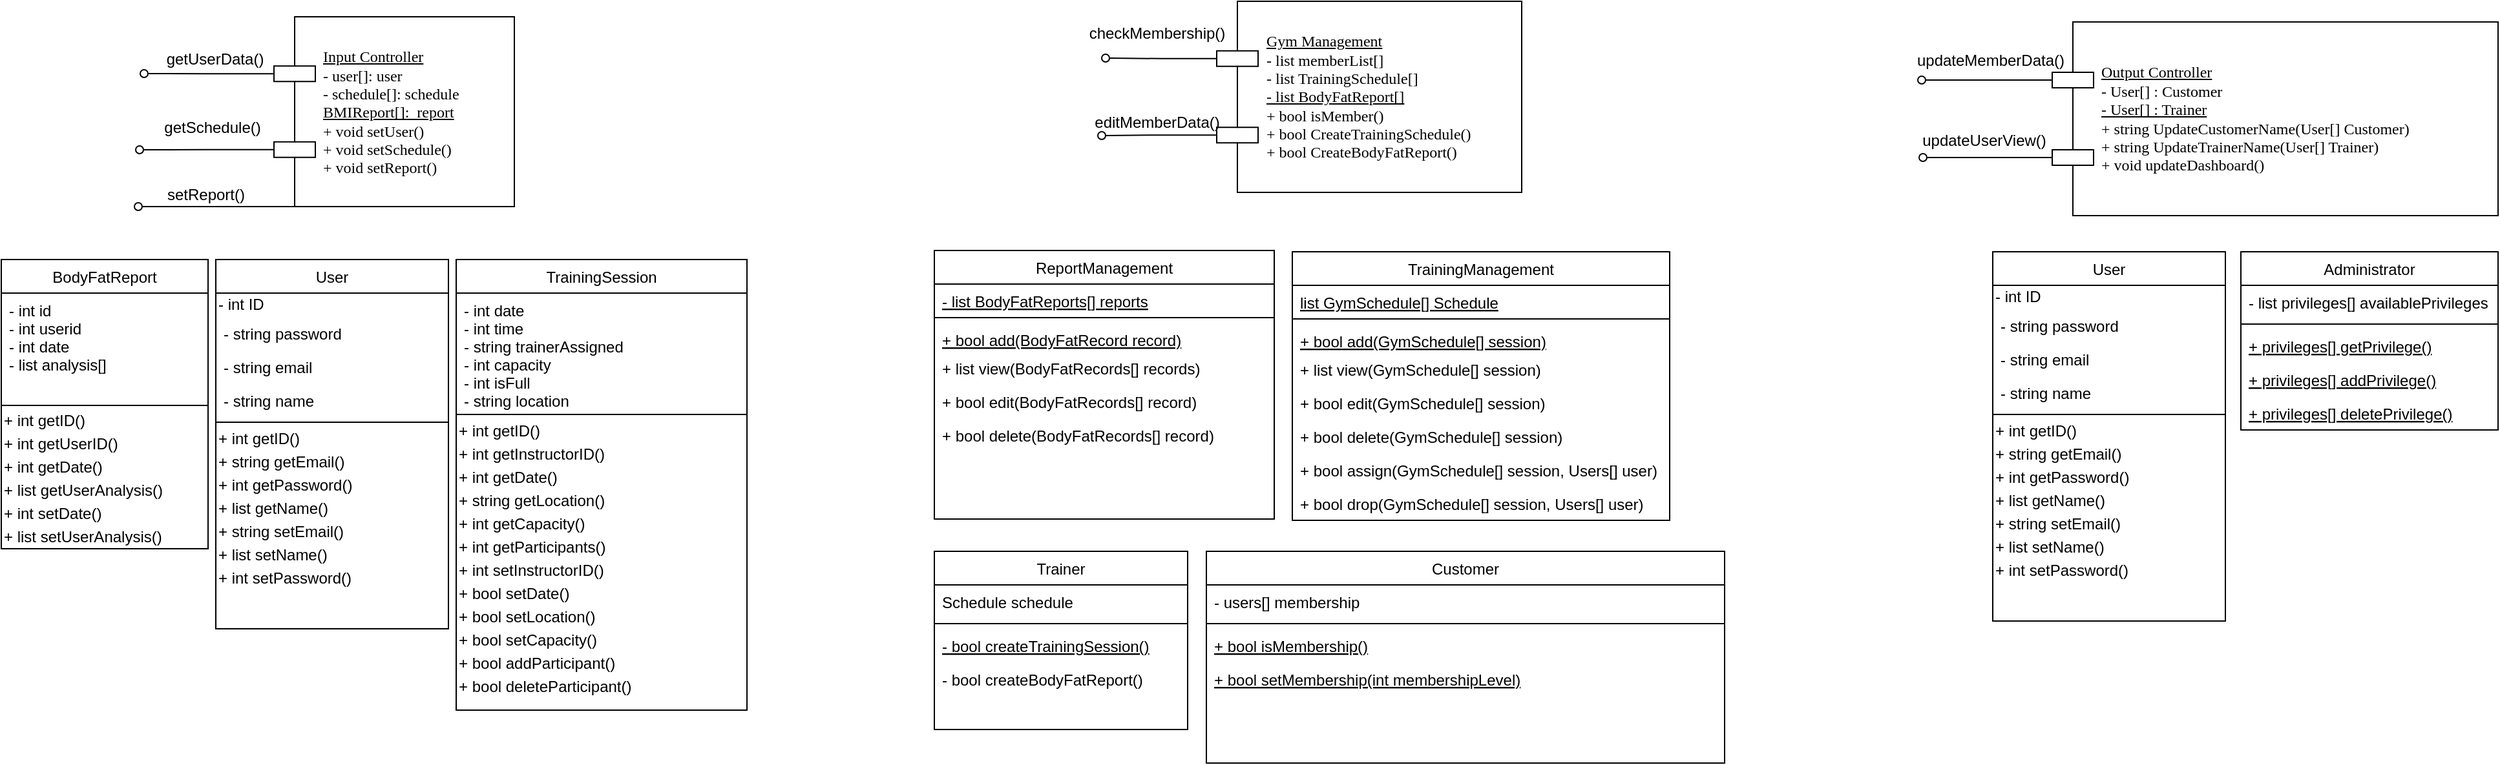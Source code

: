<mxfile version="13.0.2" type="google"><diagram name="Page-1" id="5f0bae14-7c28-e335-631c-24af17079c00"><mxGraphModel dx="935" dy="663" grid="0" gridSize="10" guides="1" tooltips="1" connect="1" arrows="1" fold="1" page="0" pageScale="1" pageWidth="1100" pageHeight="850" background="#ffffff" math="0" shadow="0"><root><mxCell id="0"/><mxCell id="1" parent="0"/><mxCell id="hom1NopWkHJMXUu4XZFI-4" style="edgeStyle=orthogonalEdgeStyle;rounded=0;orthogonalLoop=1;jettySize=auto;html=1;exitX=0;exitY=0.3;exitDx=0;exitDy=0;endArrow=oval;endFill=0;" parent="1" source="39150e848f15840c-5" edge="1"><mxGeometry relative="1" as="geometry"><mxPoint x="124.5" y="188" as="targetPoint"/></mxGeometry></mxCell><mxCell id="hom1NopWkHJMXUu4XZFI-5" style="edgeStyle=orthogonalEdgeStyle;rounded=0;orthogonalLoop=1;jettySize=auto;html=1;exitX=0;exitY=0.7;exitDx=0;exitDy=0;endArrow=oval;endFill=0;" parent="1" source="39150e848f15840c-5" edge="1"><mxGeometry relative="1" as="geometry"><mxPoint x="121" y="247" as="targetPoint"/></mxGeometry></mxCell><mxCell id="39150e848f15840c-5" value="&lt;u&gt;Input Controller&lt;/u&gt;&lt;br&gt;- user[]: user&lt;br&gt;- schedule[]: schedule&lt;br&gt;&lt;u&gt;BMIReport[]:&amp;nbsp; report&lt;/u&gt;&lt;br&gt;+ void setUser()&lt;br&gt;+ void setSchedule()&lt;br&gt;+ void setReport()" style="shape=component;align=left;spacingLeft=36;rounded=0;shadow=0;comic=0;labelBackgroundColor=none;strokeWidth=1;fontFamily=Verdana;fontSize=12;html=1;" parent="1" vertex="1"><mxGeometry x="225" y="144" width="186" height="147" as="geometry"/></mxCell><mxCell id="hom1NopWkHJMXUu4XZFI-11" style="edgeStyle=orthogonalEdgeStyle;rounded=0;orthogonalLoop=1;jettySize=auto;html=1;exitX=0;exitY=0.3;exitDx=0;exitDy=0;endArrow=oval;endFill=0;" parent="1" source="39150e848f15840c-7" edge="1"><mxGeometry relative="1" as="geometry"><mxPoint x="1500" y="193" as="targetPoint"/></mxGeometry></mxCell><mxCell id="hom1NopWkHJMXUu4XZFI-12" style="edgeStyle=orthogonalEdgeStyle;rounded=0;orthogonalLoop=1;jettySize=auto;html=1;exitX=0;exitY=0.7;exitDx=0;exitDy=0;endArrow=oval;endFill=0;" parent="1" source="39150e848f15840c-7" edge="1"><mxGeometry relative="1" as="geometry"><mxPoint x="1501" y="253" as="targetPoint"/></mxGeometry></mxCell><mxCell id="39150e848f15840c-7" value="&lt;u&gt;Output Controller&lt;/u&gt;&lt;br&gt;- User[] : Customer&lt;br&gt;&lt;u&gt;- User[] : Trainer&lt;/u&gt;&lt;br&gt;+ string UpdateCustomerName(User[] Customer)&lt;br&gt;+ string UpdateTrainerName(User[] Trainer)&lt;br&gt;+ void updateDashboard()" style="shape=component;align=left;spacingLeft=36;rounded=0;shadow=0;comic=0;labelBackgroundColor=none;strokeWidth=1;fontFamily=Verdana;fontSize=12;html=1;" parent="1" vertex="1"><mxGeometry x="1601" y="148" width="345" height="150" as="geometry"/></mxCell><mxCell id="hom1NopWkHJMXUu4XZFI-9" style="edgeStyle=orthogonalEdgeStyle;rounded=0;orthogonalLoop=1;jettySize=auto;html=1;exitX=0;exitY=0.3;exitDx=0;exitDy=0;endArrow=oval;endFill=0;" parent="1" source="qUZeSqJ_P6w_OXZJuegw-2" edge="1"><mxGeometry relative="1" as="geometry"><mxPoint x="868.5" y="176" as="targetPoint"/></mxGeometry></mxCell><mxCell id="hom1NopWkHJMXUu4XZFI-10" style="edgeStyle=orthogonalEdgeStyle;rounded=0;orthogonalLoop=1;jettySize=auto;html=1;exitX=0;exitY=0.7;exitDx=0;exitDy=0;endArrow=oval;endFill=0;" parent="1" source="qUZeSqJ_P6w_OXZJuegw-2" edge="1"><mxGeometry relative="1" as="geometry"><mxPoint x="865.5" y="236" as="targetPoint"/></mxGeometry></mxCell><mxCell id="qUZeSqJ_P6w_OXZJuegw-2" value="&lt;u&gt;Gym Management&lt;/u&gt;&lt;br&gt;- list memberList[]&lt;br&gt;- list TrainingSchedule[]&lt;br&gt;&lt;u&gt;- list BodyFatReport[]&lt;/u&gt;&lt;br&gt;+ bool isMember()&lt;br&gt;+ bool CreateTrainingSchedule()&lt;br&gt;+ bool CreateBodyFatReport()" style="shape=component;align=left;spacingLeft=36;rounded=0;shadow=0;comic=0;labelBackgroundColor=none;strokeWidth=1;fontFamily=Verdana;fontSize=12;html=1;" parent="1" vertex="1"><mxGeometry x="954.5" y="132" width="236" height="148" as="geometry"/></mxCell><mxCell id="hom1NopWkHJMXUu4XZFI-6" value="getUserData()" style="text;html=1;align=center;verticalAlign=middle;resizable=0;points=[];autosize=1;" parent="1" vertex="1"><mxGeometry x="136" y="168" width="86" height="18" as="geometry"/></mxCell><mxCell id="hom1NopWkHJMXUu4XZFI-7" value="getSchedule()" style="text;html=1;align=center;verticalAlign=middle;resizable=0;points=[];autosize=1;" parent="1" vertex="1"><mxGeometry x="134" y="221" width="85" height="18" as="geometry"/></mxCell><mxCell id="hom1NopWkHJMXUu4XZFI-14" value="checkMembership()" style="text;html=1;align=center;verticalAlign=middle;resizable=0;points=[];autosize=1;" parent="1" vertex="1"><mxGeometry x="850" y="148" width="116" height="18" as="geometry"/></mxCell><mxCell id="hom1NopWkHJMXUu4XZFI-15" value="editMemberData()" style="text;html=1;align=center;verticalAlign=middle;resizable=0;points=[];autosize=1;" parent="1" vertex="1"><mxGeometry x="854.5" y="217" width="107" height="18" as="geometry"/></mxCell><mxCell id="hom1NopWkHJMXUu4XZFI-16" value="updateMemberData()" style="text;html=1;align=center;verticalAlign=middle;resizable=0;points=[];autosize=1;" parent="1" vertex="1"><mxGeometry x="1491" y="169" width="124" height="18" as="geometry"/></mxCell><mxCell id="hom1NopWkHJMXUu4XZFI-17" value="updateUserView()" style="text;html=1;align=center;verticalAlign=middle;resizable=0;points=[];autosize=1;" parent="1" vertex="1"><mxGeometry x="1495" y="231" width="106" height="18" as="geometry"/></mxCell><mxCell id="UURsJdIUkXE1vnQPQkLG-1" style="edgeStyle=orthogonalEdgeStyle;rounded=0;orthogonalLoop=1;jettySize=auto;html=1;exitX=0;exitY=0.7;exitDx=0;exitDy=0;endArrow=oval;endFill=0;" edge="1" parent="1"><mxGeometry relative="1" as="geometry"><mxPoint x="120" y="291" as="targetPoint"/><mxPoint x="244" y="291.0" as="sourcePoint"/><Array as="points"><mxPoint x="166" y="291.1"/><mxPoint x="166" y="291.1"/></Array></mxGeometry></mxCell><mxCell id="UURsJdIUkXE1vnQPQkLG-2" value="setReport()" style="text;html=1;align=center;verticalAlign=middle;resizable=0;points=[];autosize=1;" vertex="1" parent="1"><mxGeometry x="137" y="273" width="70" height="18" as="geometry"/></mxCell><mxCell id="UURsJdIUkXE1vnQPQkLG-3" value="BodyFatReport" style="swimlane;fontStyle=0;align=center;verticalAlign=top;childLayout=stackLayout;horizontal=1;startSize=26;horizontalStack=0;resizeParent=1;resizeLast=0;collapsible=1;marginBottom=0;rounded=0;shadow=0;strokeWidth=1;" vertex="1" parent="1"><mxGeometry x="14" y="332" width="160" height="224" as="geometry"><mxRectangle x="130" y="380" width="160" height="26" as="alternateBounds"/></mxGeometry></mxCell><mxCell id="UURsJdIUkXE1vnQPQkLG-4" value="- int id&#10;- int userid&#10;- int date&#10;- list analysis[]" style="text;align=left;verticalAlign=top;spacingLeft=4;spacingRight=4;overflow=hidden;rotatable=0;points=[[0,0.5],[1,0.5]];portConstraint=eastwest;" vertex="1" parent="UURsJdIUkXE1vnQPQkLG-3"><mxGeometry y="26" width="160" height="84" as="geometry"/></mxCell><mxCell id="UURsJdIUkXE1vnQPQkLG-5" value="" style="line;strokeWidth=1;fillColor=none;align=left;verticalAlign=middle;spacingTop=-1;spacingLeft=3;spacingRight=3;rotatable=0;labelPosition=right;points=[];portConstraint=eastwest;" vertex="1" parent="UURsJdIUkXE1vnQPQkLG-3"><mxGeometry y="110" width="160" height="6" as="geometry"/></mxCell><mxCell id="UURsJdIUkXE1vnQPQkLG-6" value="+ int getID()" style="text;html=1;align=left;verticalAlign=middle;resizable=0;points=[];autosize=1;" vertex="1" parent="UURsJdIUkXE1vnQPQkLG-3"><mxGeometry y="116" width="160" height="18" as="geometry"/></mxCell><mxCell id="UURsJdIUkXE1vnQPQkLG-7" value="+ int getUserID()" style="text;html=1;align=left;verticalAlign=middle;resizable=0;points=[];autosize=1;" vertex="1" parent="UURsJdIUkXE1vnQPQkLG-3"><mxGeometry y="134" width="160" height="18" as="geometry"/></mxCell><mxCell id="UURsJdIUkXE1vnQPQkLG-8" value="+ int getDate()" style="text;html=1;align=left;verticalAlign=middle;resizable=0;points=[];autosize=1;" vertex="1" parent="UURsJdIUkXE1vnQPQkLG-3"><mxGeometry y="152" width="160" height="18" as="geometry"/></mxCell><mxCell id="UURsJdIUkXE1vnQPQkLG-9" value="+ list getUserAnalysis()" style="text;html=1;align=left;verticalAlign=middle;resizable=0;points=[];autosize=1;" vertex="1" parent="UURsJdIUkXE1vnQPQkLG-3"><mxGeometry y="170" width="160" height="18" as="geometry"/></mxCell><mxCell id="UURsJdIUkXE1vnQPQkLG-10" value="+ int setDate()" style="text;html=1;align=left;verticalAlign=middle;resizable=0;points=[];autosize=1;" vertex="1" parent="UURsJdIUkXE1vnQPQkLG-3"><mxGeometry y="188" width="160" height="18" as="geometry"/></mxCell><mxCell id="UURsJdIUkXE1vnQPQkLG-11" value="+ list setUserAnalysis()" style="text;html=1;align=left;verticalAlign=middle;resizable=0;points=[];autosize=1;" vertex="1" parent="UURsJdIUkXE1vnQPQkLG-3"><mxGeometry y="206" width="160" height="18" as="geometry"/></mxCell><mxCell id="UURsJdIUkXE1vnQPQkLG-12" value="User" style="swimlane;fontStyle=0;align=center;verticalAlign=top;childLayout=stackLayout;horizontal=1;startSize=26;horizontalStack=0;resizeParent=1;resizeLast=0;collapsible=1;marginBottom=0;rounded=0;shadow=0;strokeWidth=1;" vertex="1" parent="1"><mxGeometry x="180" y="332" width="180" height="286" as="geometry"><mxRectangle x="130" y="380" width="160" height="26" as="alternateBounds"/></mxGeometry></mxCell><mxCell id="UURsJdIUkXE1vnQPQkLG-13" value="- int ID" style="text;html=1;align=left;verticalAlign=middle;resizable=0;points=[];autosize=1;" vertex="1" parent="UURsJdIUkXE1vnQPQkLG-12"><mxGeometry y="26" width="180" height="18" as="geometry"/></mxCell><mxCell id="UURsJdIUkXE1vnQPQkLG-14" value="- string password" style="text;align=left;verticalAlign=top;spacingLeft=4;spacingRight=4;overflow=hidden;rotatable=0;points=[[0,0.5],[1,0.5]];portConstraint=eastwest;" vertex="1" parent="UURsJdIUkXE1vnQPQkLG-12"><mxGeometry y="44" width="180" height="26" as="geometry"/></mxCell><mxCell id="UURsJdIUkXE1vnQPQkLG-15" value="- string email" style="text;align=left;verticalAlign=top;spacingLeft=4;spacingRight=4;overflow=hidden;rotatable=0;points=[[0,0.5],[1,0.5]];portConstraint=eastwest;" vertex="1" parent="UURsJdIUkXE1vnQPQkLG-12"><mxGeometry y="70" width="180" height="26" as="geometry"/></mxCell><mxCell id="UURsJdIUkXE1vnQPQkLG-16" value="- string name" style="text;align=left;verticalAlign=top;spacingLeft=4;spacingRight=4;overflow=hidden;rotatable=0;points=[[0,0.5],[1,0.5]];portConstraint=eastwest;" vertex="1" parent="UURsJdIUkXE1vnQPQkLG-12"><mxGeometry y="96" width="180" height="26" as="geometry"/></mxCell><mxCell id="UURsJdIUkXE1vnQPQkLG-17" value="" style="line;strokeWidth=1;fillColor=none;align=left;verticalAlign=middle;spacingTop=-1;spacingLeft=3;spacingRight=3;rotatable=0;labelPosition=right;points=[];portConstraint=eastwest;" vertex="1" parent="UURsJdIUkXE1vnQPQkLG-12"><mxGeometry y="122" width="180" height="8" as="geometry"/></mxCell><mxCell id="UURsJdIUkXE1vnQPQkLG-18" value="+ int getID()" style="text;html=1;align=left;verticalAlign=middle;resizable=0;points=[];autosize=1;" vertex="1" parent="UURsJdIUkXE1vnQPQkLG-12"><mxGeometry y="130" width="180" height="18" as="geometry"/></mxCell><mxCell id="UURsJdIUkXE1vnQPQkLG-19" value="+ string getEmail()" style="text;html=1;align=left;verticalAlign=middle;resizable=0;points=[];autosize=1;" vertex="1" parent="UURsJdIUkXE1vnQPQkLG-12"><mxGeometry y="148" width="180" height="18" as="geometry"/></mxCell><mxCell id="UURsJdIUkXE1vnQPQkLG-20" value="+ int getPassword()" style="text;html=1;align=left;verticalAlign=middle;resizable=0;points=[];autosize=1;" vertex="1" parent="UURsJdIUkXE1vnQPQkLG-12"><mxGeometry y="166" width="180" height="18" as="geometry"/></mxCell><mxCell id="UURsJdIUkXE1vnQPQkLG-21" value="+ list getName()" style="text;html=1;align=left;verticalAlign=middle;resizable=0;points=[];autosize=1;" vertex="1" parent="UURsJdIUkXE1vnQPQkLG-12"><mxGeometry y="184" width="180" height="18" as="geometry"/></mxCell><mxCell id="UURsJdIUkXE1vnQPQkLG-22" value="+ string setEmail()" style="text;html=1;align=left;verticalAlign=middle;resizable=0;points=[];autosize=1;" vertex="1" parent="UURsJdIUkXE1vnQPQkLG-12"><mxGeometry y="202" width="180" height="18" as="geometry"/></mxCell><mxCell id="UURsJdIUkXE1vnQPQkLG-23" value="+ list setName()" style="text;html=1;align=left;verticalAlign=middle;resizable=0;points=[];autosize=1;" vertex="1" parent="UURsJdIUkXE1vnQPQkLG-12"><mxGeometry y="220" width="180" height="18" as="geometry"/></mxCell><mxCell id="UURsJdIUkXE1vnQPQkLG-24" value="+ int setPassword()" style="text;html=1;align=left;verticalAlign=middle;resizable=0;points=[];autosize=1;" vertex="1" parent="UURsJdIUkXE1vnQPQkLG-12"><mxGeometry y="238" width="180" height="18" as="geometry"/></mxCell><mxCell id="UURsJdIUkXE1vnQPQkLG-25" value="TrainingSession" style="swimlane;fontStyle=0;align=center;verticalAlign=top;childLayout=stackLayout;horizontal=1;startSize=26;horizontalStack=0;resizeParent=1;resizeLast=0;collapsible=1;marginBottom=0;rounded=0;shadow=0;strokeWidth=1;" vertex="1" parent="1"><mxGeometry x="366" y="332" width="225" height="349" as="geometry"><mxRectangle x="130" y="380" width="160" height="26" as="alternateBounds"/></mxGeometry></mxCell><mxCell id="UURsJdIUkXE1vnQPQkLG-26" value="- int date&#10;- int time&#10;- string trainerAssigned&#10;- int capacity&#10;- int isFull&#10;- string location" style="text;align=left;verticalAlign=top;spacingLeft=4;spacingRight=4;overflow=hidden;rotatable=0;points=[[0,0.5],[1,0.5]];portConstraint=eastwest;" vertex="1" parent="UURsJdIUkXE1vnQPQkLG-25"><mxGeometry y="26" width="225" height="90" as="geometry"/></mxCell><mxCell id="UURsJdIUkXE1vnQPQkLG-27" value="" style="line;strokeWidth=1;fillColor=none;align=left;verticalAlign=middle;spacingTop=-1;spacingLeft=3;spacingRight=3;rotatable=0;labelPosition=right;points=[];portConstraint=eastwest;" vertex="1" parent="UURsJdIUkXE1vnQPQkLG-25"><mxGeometry y="116" width="225" height="8" as="geometry"/></mxCell><mxCell id="UURsJdIUkXE1vnQPQkLG-28" value="+ int getID()" style="text;html=1;align=left;verticalAlign=middle;resizable=0;points=[];autosize=1;" vertex="1" parent="UURsJdIUkXE1vnQPQkLG-25"><mxGeometry y="124" width="225" height="18" as="geometry"/></mxCell><mxCell id="UURsJdIUkXE1vnQPQkLG-29" value="+ int getInstructorID()" style="text;html=1;align=left;verticalAlign=middle;resizable=0;points=[];autosize=1;" vertex="1" parent="UURsJdIUkXE1vnQPQkLG-25"><mxGeometry y="142" width="225" height="18" as="geometry"/></mxCell><mxCell id="UURsJdIUkXE1vnQPQkLG-30" value="+ int getDate()" style="text;html=1;align=left;verticalAlign=middle;resizable=0;points=[];autosize=1;" vertex="1" parent="UURsJdIUkXE1vnQPQkLG-25"><mxGeometry y="160" width="225" height="18" as="geometry"/></mxCell><mxCell id="UURsJdIUkXE1vnQPQkLG-31" value="+ string getLocation()" style="text;html=1;align=left;verticalAlign=middle;resizable=0;points=[];autosize=1;" vertex="1" parent="UURsJdIUkXE1vnQPQkLG-25"><mxGeometry y="178" width="225" height="18" as="geometry"/></mxCell><mxCell id="UURsJdIUkXE1vnQPQkLG-32" value="+ int getCapacity()" style="text;html=1;align=left;verticalAlign=middle;resizable=0;points=[];autosize=1;" vertex="1" parent="UURsJdIUkXE1vnQPQkLG-25"><mxGeometry y="196" width="225" height="18" as="geometry"/></mxCell><mxCell id="UURsJdIUkXE1vnQPQkLG-33" value="+ int getParticipants()" style="text;html=1;align=left;verticalAlign=middle;resizable=0;points=[];autosize=1;" vertex="1" parent="UURsJdIUkXE1vnQPQkLG-25"><mxGeometry y="214" width="225" height="18" as="geometry"/></mxCell><mxCell id="UURsJdIUkXE1vnQPQkLG-34" value="+ int setInstructorID()" style="text;html=1;align=left;verticalAlign=middle;resizable=0;points=[];autosize=1;" vertex="1" parent="UURsJdIUkXE1vnQPQkLG-25"><mxGeometry y="232" width="225" height="18" as="geometry"/></mxCell><mxCell id="UURsJdIUkXE1vnQPQkLG-35" value="+ bool setDate()" style="text;html=1;align=left;verticalAlign=middle;resizable=0;points=[];autosize=1;" vertex="1" parent="UURsJdIUkXE1vnQPQkLG-25"><mxGeometry y="250" width="225" height="18" as="geometry"/></mxCell><mxCell id="UURsJdIUkXE1vnQPQkLG-36" value="+ bool setLocation()" style="text;html=1;align=left;verticalAlign=middle;resizable=0;points=[];autosize=1;" vertex="1" parent="UURsJdIUkXE1vnQPQkLG-25"><mxGeometry y="268" width="225" height="18" as="geometry"/></mxCell><mxCell id="UURsJdIUkXE1vnQPQkLG-37" value="+ bool setCapacity()" style="text;html=1;align=left;verticalAlign=middle;resizable=0;points=[];autosize=1;" vertex="1" parent="UURsJdIUkXE1vnQPQkLG-25"><mxGeometry y="286" width="225" height="18" as="geometry"/></mxCell><mxCell id="UURsJdIUkXE1vnQPQkLG-38" value="+ bool addParticipant()" style="text;html=1;align=left;verticalAlign=middle;resizable=0;points=[];autosize=1;" vertex="1" parent="UURsJdIUkXE1vnQPQkLG-25"><mxGeometry y="304" width="225" height="18" as="geometry"/></mxCell><mxCell id="UURsJdIUkXE1vnQPQkLG-39" value="+ bool deleteParticipant()" style="text;html=1;align=left;verticalAlign=middle;resizable=0;points=[];autosize=1;" vertex="1" parent="UURsJdIUkXE1vnQPQkLG-25"><mxGeometry y="322" width="225" height="18" as="geometry"/></mxCell><mxCell id="UURsJdIUkXE1vnQPQkLG-50" value="ReportManagement" style="swimlane;fontStyle=0;align=center;verticalAlign=top;childLayout=stackLayout;horizontal=1;startSize=26;horizontalStack=0;resizeParent=1;resizeLast=0;collapsible=1;marginBottom=0;rounded=0;shadow=0;strokeWidth=1;" vertex="1" parent="1"><mxGeometry x="736" y="325" width="263" height="208" as="geometry"><mxRectangle x="130" y="380" width="160" height="26" as="alternateBounds"/></mxGeometry></mxCell><mxCell id="UURsJdIUkXE1vnQPQkLG-51" value="- list BodyFatReports[] reports" style="text;align=left;verticalAlign=top;spacingLeft=4;spacingRight=4;overflow=hidden;rotatable=0;points=[[0,0.5],[1,0.5]];portConstraint=eastwest;fontStyle=4" vertex="1" parent="UURsJdIUkXE1vnQPQkLG-50"><mxGeometry y="26" width="263" height="22" as="geometry"/></mxCell><mxCell id="UURsJdIUkXE1vnQPQkLG-52" value="" style="line;html=1;strokeWidth=1;align=left;verticalAlign=middle;spacingTop=-1;spacingLeft=3;spacingRight=3;rotatable=0;labelPosition=right;points=[];portConstraint=eastwest;" vertex="1" parent="UURsJdIUkXE1vnQPQkLG-50"><mxGeometry y="48" width="263" height="8" as="geometry"/></mxCell><mxCell id="UURsJdIUkXE1vnQPQkLG-53" value="+ bool add(BodyFatRecord record)" style="text;align=left;verticalAlign=top;spacingLeft=4;spacingRight=4;overflow=hidden;rotatable=0;points=[[0,0.5],[1,0.5]];portConstraint=eastwest;fontStyle=4" vertex="1" parent="UURsJdIUkXE1vnQPQkLG-50"><mxGeometry y="56" width="263" height="22" as="geometry"/></mxCell><mxCell id="UURsJdIUkXE1vnQPQkLG-54" value="+ list view(BodyFatRecords[] records)" style="text;align=left;verticalAlign=top;spacingLeft=4;spacingRight=4;overflow=hidden;rotatable=0;points=[[0,0.5],[1,0.5]];portConstraint=eastwest;" vertex="1" parent="UURsJdIUkXE1vnQPQkLG-50"><mxGeometry y="78" width="263" height="26" as="geometry"/></mxCell><mxCell id="UURsJdIUkXE1vnQPQkLG-55" value="+ bool edit(BodyFatRecords[] record)" style="text;align=left;verticalAlign=top;spacingLeft=4;spacingRight=4;overflow=hidden;rotatable=0;points=[[0,0.5],[1,0.5]];portConstraint=eastwest;" vertex="1" parent="UURsJdIUkXE1vnQPQkLG-50"><mxGeometry y="104" width="263" height="26" as="geometry"/></mxCell><mxCell id="UURsJdIUkXE1vnQPQkLG-56" value="+ bool delete(BodyFatRecords[] record)" style="text;align=left;verticalAlign=top;spacingLeft=4;spacingRight=4;overflow=hidden;rotatable=0;points=[[0,0.5],[1,0.5]];portConstraint=eastwest;" vertex="1" parent="UURsJdIUkXE1vnQPQkLG-50"><mxGeometry y="130" width="263" height="26" as="geometry"/></mxCell><mxCell id="UURsJdIUkXE1vnQPQkLG-40" value="Trainer" style="swimlane;fontStyle=0;align=center;verticalAlign=top;childLayout=stackLayout;horizontal=1;startSize=26;horizontalStack=0;resizeParent=1;resizeLast=0;collapsible=1;marginBottom=0;rounded=0;shadow=0;strokeWidth=1;" vertex="1" parent="1"><mxGeometry x="736" y="558" width="196" height="138" as="geometry"><mxRectangle x="130" y="380" width="160" height="26" as="alternateBounds"/></mxGeometry></mxCell><mxCell id="UURsJdIUkXE1vnQPQkLG-41" value="Schedule schedule" style="text;align=left;verticalAlign=top;spacingLeft=4;spacingRight=4;overflow=hidden;rotatable=0;points=[[0,0.5],[1,0.5]];portConstraint=eastwest;" vertex="1" parent="UURsJdIUkXE1vnQPQkLG-40"><mxGeometry y="26" width="196" height="26" as="geometry"/></mxCell><mxCell id="UURsJdIUkXE1vnQPQkLG-42" value="" style="line;html=1;strokeWidth=1;align=left;verticalAlign=middle;spacingTop=-1;spacingLeft=3;spacingRight=3;rotatable=0;labelPosition=right;points=[];portConstraint=eastwest;" vertex="1" parent="UURsJdIUkXE1vnQPQkLG-40"><mxGeometry y="52" width="196" height="8" as="geometry"/></mxCell><mxCell id="UURsJdIUkXE1vnQPQkLG-43" value="- bool createTrainingSession()" style="text;align=left;verticalAlign=top;spacingLeft=4;spacingRight=4;overflow=hidden;rotatable=0;points=[[0,0.5],[1,0.5]];portConstraint=eastwest;fontStyle=4" vertex="1" parent="UURsJdIUkXE1vnQPQkLG-40"><mxGeometry y="60" width="196" height="26" as="geometry"/></mxCell><mxCell id="UURsJdIUkXE1vnQPQkLG-44" value="- bool createBodyFatReport()" style="text;align=left;verticalAlign=top;spacingLeft=4;spacingRight=4;overflow=hidden;rotatable=0;points=[[0,0.5],[1,0.5]];portConstraint=eastwest;" vertex="1" parent="UURsJdIUkXE1vnQPQkLG-40"><mxGeometry y="86" width="196" height="26" as="geometry"/></mxCell><mxCell id="UURsJdIUkXE1vnQPQkLG-57" value="TrainingManagement" style="swimlane;fontStyle=0;align=center;verticalAlign=top;childLayout=stackLayout;horizontal=1;startSize=26;horizontalStack=0;resizeParent=1;resizeLast=0;collapsible=1;marginBottom=0;rounded=0;shadow=0;strokeWidth=1;" vertex="1" parent="1"><mxGeometry x="1013" y="326" width="292" height="208" as="geometry"><mxRectangle x="130" y="380" width="160" height="26" as="alternateBounds"/></mxGeometry></mxCell><mxCell id="UURsJdIUkXE1vnQPQkLG-58" value="list GymSchedule[] Schedule" style="text;align=left;verticalAlign=top;spacingLeft=4;spacingRight=4;overflow=hidden;rotatable=0;points=[[0,0.5],[1,0.5]];portConstraint=eastwest;fontStyle=4" vertex="1" parent="UURsJdIUkXE1vnQPQkLG-57"><mxGeometry y="26" width="292" height="22" as="geometry"/></mxCell><mxCell id="UURsJdIUkXE1vnQPQkLG-59" value="" style="line;html=1;strokeWidth=1;align=left;verticalAlign=middle;spacingTop=-1;spacingLeft=3;spacingRight=3;rotatable=0;labelPosition=right;points=[];portConstraint=eastwest;" vertex="1" parent="UURsJdIUkXE1vnQPQkLG-57"><mxGeometry y="48" width="292" height="8" as="geometry"/></mxCell><mxCell id="UURsJdIUkXE1vnQPQkLG-60" value="+ bool add(GymSchedule[] session)" style="text;align=left;verticalAlign=top;spacingLeft=4;spacingRight=4;overflow=hidden;rotatable=0;points=[[0,0.5],[1,0.5]];portConstraint=eastwest;fontStyle=4" vertex="1" parent="UURsJdIUkXE1vnQPQkLG-57"><mxGeometry y="56" width="292" height="22" as="geometry"/></mxCell><mxCell id="UURsJdIUkXE1vnQPQkLG-61" value="+ list view(GymSchedule[] session)" style="text;align=left;verticalAlign=top;spacingLeft=4;spacingRight=4;overflow=hidden;rotatable=0;points=[[0,0.5],[1,0.5]];portConstraint=eastwest;" vertex="1" parent="UURsJdIUkXE1vnQPQkLG-57"><mxGeometry y="78" width="292" height="26" as="geometry"/></mxCell><mxCell id="UURsJdIUkXE1vnQPQkLG-62" value="+ bool edit(GymSchedule[] session)" style="text;align=left;verticalAlign=top;spacingLeft=4;spacingRight=4;overflow=hidden;rotatable=0;points=[[0,0.5],[1,0.5]];portConstraint=eastwest;" vertex="1" parent="UURsJdIUkXE1vnQPQkLG-57"><mxGeometry y="104" width="292" height="26" as="geometry"/></mxCell><mxCell id="UURsJdIUkXE1vnQPQkLG-63" value="+ bool delete(GymSchedule[] session)" style="text;align=left;verticalAlign=top;spacingLeft=4;spacingRight=4;overflow=hidden;rotatable=0;points=[[0,0.5],[1,0.5]];portConstraint=eastwest;" vertex="1" parent="UURsJdIUkXE1vnQPQkLG-57"><mxGeometry y="130" width="292" height="26" as="geometry"/></mxCell><mxCell id="UURsJdIUkXE1vnQPQkLG-64" value="+ bool assign(GymSchedule[] session, Users[] user)" style="text;align=left;verticalAlign=top;spacingLeft=4;spacingRight=4;overflow=hidden;rotatable=0;points=[[0,0.5],[1,0.5]];portConstraint=eastwest;" vertex="1" parent="UURsJdIUkXE1vnQPQkLG-57"><mxGeometry y="156" width="292" height="26" as="geometry"/></mxCell><mxCell id="UURsJdIUkXE1vnQPQkLG-65" value="+ bool drop(GymSchedule[] session, Users[] user)" style="text;align=left;verticalAlign=top;spacingLeft=4;spacingRight=4;overflow=hidden;rotatable=0;points=[[0,0.5],[1,0.5]];portConstraint=eastwest;" vertex="1" parent="UURsJdIUkXE1vnQPQkLG-57"><mxGeometry y="182" width="292" height="26" as="geometry"/></mxCell><mxCell id="UURsJdIUkXE1vnQPQkLG-45" value="Customer" style="swimlane;fontStyle=0;align=center;verticalAlign=top;childLayout=stackLayout;horizontal=1;startSize=26;horizontalStack=0;resizeParent=1;resizeLast=0;collapsible=1;marginBottom=0;rounded=0;shadow=0;strokeWidth=1;" vertex="1" parent="1"><mxGeometry x="946.5" y="558" width="401" height="164" as="geometry"><mxRectangle x="130" y="380" width="160" height="26" as="alternateBounds"/></mxGeometry></mxCell><mxCell id="UURsJdIUkXE1vnQPQkLG-46" value="- users[] membership" style="text;align=left;verticalAlign=top;spacingLeft=4;spacingRight=4;overflow=hidden;rotatable=0;points=[[0,0.5],[1,0.5]];portConstraint=eastwest;" vertex="1" parent="UURsJdIUkXE1vnQPQkLG-45"><mxGeometry y="26" width="401" height="26" as="geometry"/></mxCell><mxCell id="UURsJdIUkXE1vnQPQkLG-47" value="" style="line;html=1;strokeWidth=1;align=left;verticalAlign=middle;spacingTop=-1;spacingLeft=3;spacingRight=3;rotatable=0;labelPosition=right;points=[];portConstraint=eastwest;" vertex="1" parent="UURsJdIUkXE1vnQPQkLG-45"><mxGeometry y="52" width="401" height="8" as="geometry"/></mxCell><mxCell id="UURsJdIUkXE1vnQPQkLG-48" value="+ bool isMembership()" style="text;align=left;verticalAlign=top;spacingLeft=4;spacingRight=4;overflow=hidden;rotatable=0;points=[[0,0.5],[1,0.5]];portConstraint=eastwest;fontStyle=4" vertex="1" parent="UURsJdIUkXE1vnQPQkLG-45"><mxGeometry y="60" width="401" height="26" as="geometry"/></mxCell><mxCell id="UURsJdIUkXE1vnQPQkLG-49" value="+ bool setMembership(int membershipLevel)" style="text;align=left;verticalAlign=top;spacingLeft=4;spacingRight=4;overflow=hidden;rotatable=0;points=[[0,0.5],[1,0.5]];portConstraint=eastwest;fontStyle=4" vertex="1" parent="UURsJdIUkXE1vnQPQkLG-45"><mxGeometry y="86" width="401" height="26" as="geometry"/></mxCell><mxCell id="UURsJdIUkXE1vnQPQkLG-72" value="User" style="swimlane;fontStyle=0;align=center;verticalAlign=top;childLayout=stackLayout;horizontal=1;startSize=26;horizontalStack=0;resizeParent=1;resizeLast=0;collapsible=1;marginBottom=0;rounded=0;shadow=0;strokeWidth=1;" vertex="1" parent="1"><mxGeometry x="1555" y="326" width="180" height="286" as="geometry"><mxRectangle x="130" y="380" width="160" height="26" as="alternateBounds"/></mxGeometry></mxCell><mxCell id="UURsJdIUkXE1vnQPQkLG-73" value="- int ID" style="text;html=1;align=left;verticalAlign=middle;resizable=0;points=[];autosize=1;" vertex="1" parent="UURsJdIUkXE1vnQPQkLG-72"><mxGeometry y="26" width="180" height="18" as="geometry"/></mxCell><mxCell id="UURsJdIUkXE1vnQPQkLG-74" value="- string password" style="text;align=left;verticalAlign=top;spacingLeft=4;spacingRight=4;overflow=hidden;rotatable=0;points=[[0,0.5],[1,0.5]];portConstraint=eastwest;" vertex="1" parent="UURsJdIUkXE1vnQPQkLG-72"><mxGeometry y="44" width="180" height="26" as="geometry"/></mxCell><mxCell id="UURsJdIUkXE1vnQPQkLG-75" value="- string email" style="text;align=left;verticalAlign=top;spacingLeft=4;spacingRight=4;overflow=hidden;rotatable=0;points=[[0,0.5],[1,0.5]];portConstraint=eastwest;" vertex="1" parent="UURsJdIUkXE1vnQPQkLG-72"><mxGeometry y="70" width="180" height="26" as="geometry"/></mxCell><mxCell id="UURsJdIUkXE1vnQPQkLG-76" value="- string name" style="text;align=left;verticalAlign=top;spacingLeft=4;spacingRight=4;overflow=hidden;rotatable=0;points=[[0,0.5],[1,0.5]];portConstraint=eastwest;" vertex="1" parent="UURsJdIUkXE1vnQPQkLG-72"><mxGeometry y="96" width="180" height="26" as="geometry"/></mxCell><mxCell id="UURsJdIUkXE1vnQPQkLG-77" value="" style="line;strokeWidth=1;fillColor=none;align=left;verticalAlign=middle;spacingTop=-1;spacingLeft=3;spacingRight=3;rotatable=0;labelPosition=right;points=[];portConstraint=eastwest;" vertex="1" parent="UURsJdIUkXE1vnQPQkLG-72"><mxGeometry y="122" width="180" height="8" as="geometry"/></mxCell><mxCell id="UURsJdIUkXE1vnQPQkLG-78" value="+ int getID()" style="text;html=1;align=left;verticalAlign=middle;resizable=0;points=[];autosize=1;" vertex="1" parent="UURsJdIUkXE1vnQPQkLG-72"><mxGeometry y="130" width="180" height="18" as="geometry"/></mxCell><mxCell id="UURsJdIUkXE1vnQPQkLG-79" value="+ string getEmail()" style="text;html=1;align=left;verticalAlign=middle;resizable=0;points=[];autosize=1;" vertex="1" parent="UURsJdIUkXE1vnQPQkLG-72"><mxGeometry y="148" width="180" height="18" as="geometry"/></mxCell><mxCell id="UURsJdIUkXE1vnQPQkLG-80" value="+ int getPassword()" style="text;html=1;align=left;verticalAlign=middle;resizable=0;points=[];autosize=1;" vertex="1" parent="UURsJdIUkXE1vnQPQkLG-72"><mxGeometry y="166" width="180" height="18" as="geometry"/></mxCell><mxCell id="UURsJdIUkXE1vnQPQkLG-81" value="+ list getName()" style="text;html=1;align=left;verticalAlign=middle;resizable=0;points=[];autosize=1;" vertex="1" parent="UURsJdIUkXE1vnQPQkLG-72"><mxGeometry y="184" width="180" height="18" as="geometry"/></mxCell><mxCell id="UURsJdIUkXE1vnQPQkLG-82" value="+ string setEmail()" style="text;html=1;align=left;verticalAlign=middle;resizable=0;points=[];autosize=1;" vertex="1" parent="UURsJdIUkXE1vnQPQkLG-72"><mxGeometry y="202" width="180" height="18" as="geometry"/></mxCell><mxCell id="UURsJdIUkXE1vnQPQkLG-83" value="+ list setName()" style="text;html=1;align=left;verticalAlign=middle;resizable=0;points=[];autosize=1;" vertex="1" parent="UURsJdIUkXE1vnQPQkLG-72"><mxGeometry y="220" width="180" height="18" as="geometry"/></mxCell><mxCell id="UURsJdIUkXE1vnQPQkLG-84" value="+ int setPassword()" style="text;html=1;align=left;verticalAlign=middle;resizable=0;points=[];autosize=1;" vertex="1" parent="UURsJdIUkXE1vnQPQkLG-72"><mxGeometry y="238" width="180" height="18" as="geometry"/></mxCell><mxCell id="UURsJdIUkXE1vnQPQkLG-66" value="Administrator" style="swimlane;fontStyle=0;align=center;verticalAlign=top;childLayout=stackLayout;horizontal=1;startSize=26;horizontalStack=0;resizeParent=1;resizeLast=0;collapsible=1;marginBottom=0;rounded=0;shadow=0;strokeWidth=1;" vertex="1" parent="1"><mxGeometry x="1747" y="326" width="199" height="138" as="geometry"><mxRectangle x="130" y="380" width="160" height="26" as="alternateBounds"/></mxGeometry></mxCell><mxCell id="UURsJdIUkXE1vnQPQkLG-67" value="- list privileges[] availablePrivileges " style="text;align=left;verticalAlign=top;spacingLeft=4;spacingRight=4;overflow=hidden;rotatable=0;points=[[0,0.5],[1,0.5]];portConstraint=eastwest;" vertex="1" parent="UURsJdIUkXE1vnQPQkLG-66"><mxGeometry y="26" width="199" height="26" as="geometry"/></mxCell><mxCell id="UURsJdIUkXE1vnQPQkLG-68" value="" style="line;html=1;strokeWidth=1;align=left;verticalAlign=middle;spacingTop=-1;spacingLeft=3;spacingRight=3;rotatable=0;labelPosition=right;points=[];portConstraint=eastwest;" vertex="1" parent="UURsJdIUkXE1vnQPQkLG-66"><mxGeometry y="52" width="199" height="8" as="geometry"/></mxCell><mxCell id="UURsJdIUkXE1vnQPQkLG-69" value="+ privileges[] getPrivilege()" style="text;align=left;verticalAlign=top;spacingLeft=4;spacingRight=4;overflow=hidden;rotatable=0;points=[[0,0.5],[1,0.5]];portConstraint=eastwest;fontStyle=4" vertex="1" parent="UURsJdIUkXE1vnQPQkLG-66"><mxGeometry y="60" width="199" height="26" as="geometry"/></mxCell><mxCell id="UURsJdIUkXE1vnQPQkLG-70" value="+ privileges[] addPrivilege()" style="text;align=left;verticalAlign=top;spacingLeft=4;spacingRight=4;overflow=hidden;rotatable=0;points=[[0,0.5],[1,0.5]];portConstraint=eastwest;fontStyle=4" vertex="1" parent="UURsJdIUkXE1vnQPQkLG-66"><mxGeometry y="86" width="199" height="26" as="geometry"/></mxCell><mxCell id="UURsJdIUkXE1vnQPQkLG-71" value="+ privileges[] deletePrivilege()" style="text;align=left;verticalAlign=top;spacingLeft=4;spacingRight=4;overflow=hidden;rotatable=0;points=[[0,0.5],[1,0.5]];portConstraint=eastwest;fontStyle=4" vertex="1" parent="UURsJdIUkXE1vnQPQkLG-66"><mxGeometry y="112" width="199" height="26" as="geometry"/></mxCell></root></mxGraphModel></diagram></mxfile>